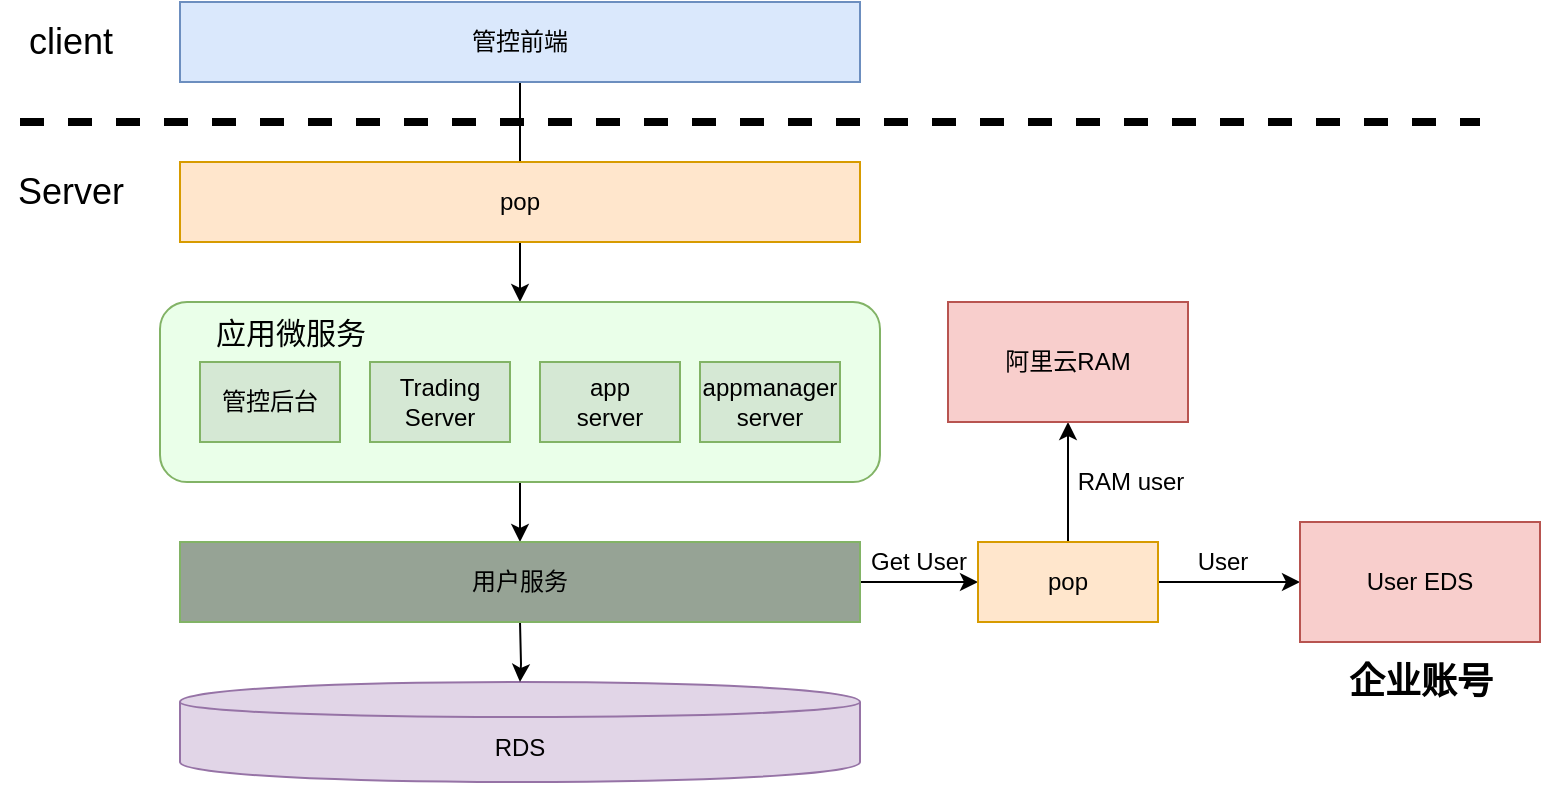 <mxfile version="14.6.13" type="github">
  <diagram id="z3EkflEHP3g3SHfT6AcB" name="Page-1">
    <mxGraphModel dx="2125" dy="752" grid="1" gridSize="10" guides="1" tooltips="1" connect="1" arrows="1" fold="1" page="1" pageScale="1" pageWidth="827" pageHeight="1169" math="0" shadow="0">
      <root>
        <mxCell id="0" />
        <mxCell id="1" parent="0" />
        <mxCell id="QyhtD6lABOpPmDqngVYn-3" value="" style="edgeStyle=orthogonalEdgeStyle;rounded=0;orthogonalLoop=1;jettySize=auto;html=1;entryX=0.5;entryY=0;entryDx=0;entryDy=0;" parent="1" source="QyhtD6lABOpPmDqngVYn-4" target="QyhtD6lABOpPmDqngVYn-20" edge="1">
          <mxGeometry relative="1" as="geometry">
            <mxPoint x="250" y="260" as="targetPoint" />
          </mxGeometry>
        </mxCell>
        <mxCell id="QyhtD6lABOpPmDqngVYn-4" value="管控前端" style="rounded=0;whiteSpace=wrap;html=1;fillColor=#dae8fc;strokeColor=#6c8ebf;" parent="1" vertex="1">
          <mxGeometry x="80" y="120" width="340" height="40" as="geometry" />
        </mxCell>
        <mxCell id="QyhtD6lABOpPmDqngVYn-5" value="pop" style="rounded=0;whiteSpace=wrap;html=1;fillColor=#ffe6cc;strokeColor=#d79b00;" parent="1" vertex="1">
          <mxGeometry x="80" y="200" width="340" height="40" as="geometry" />
        </mxCell>
        <mxCell id="QyhtD6lABOpPmDqngVYn-15" value="RDS" style="shape=cylinder;whiteSpace=wrap;html=1;boundedLbl=1;backgroundOutline=1;rounded=0;fillColor=#e1d5e7;strokeColor=#9673a6;" parent="1" vertex="1">
          <mxGeometry x="80" y="460" width="340" height="50" as="geometry" />
        </mxCell>
        <mxCell id="QyhtD6lABOpPmDqngVYn-16" value="" style="endArrow=none;html=1;rounded=0;dashed=1;strokeWidth=4;" parent="1" edge="1">
          <mxGeometry relative="1" as="geometry">
            <mxPoint y="180" as="sourcePoint" />
            <mxPoint x="730" y="180" as="targetPoint" />
          </mxGeometry>
        </mxCell>
        <mxCell id="QyhtD6lABOpPmDqngVYn-17" value="&lt;font style=&quot;font-size: 18px&quot;&gt;client&lt;/font&gt;" style="text;html=1;align=center;verticalAlign=middle;resizable=0;points=[];autosize=1;strokeColor=none;" parent="1" vertex="1">
          <mxGeometry x="-5" y="130" width="60" height="20" as="geometry" />
        </mxCell>
        <mxCell id="QyhtD6lABOpPmDqngVYn-18" value="Server" style="text;html=1;align=center;verticalAlign=middle;resizable=0;points=[];autosize=1;strokeColor=none;fontSize=18;" parent="1" vertex="1">
          <mxGeometry x="-10" y="200" width="70" height="30" as="geometry" />
        </mxCell>
        <mxCell id="QyhtD6lABOpPmDqngVYn-22" value="" style="edgeStyle=orthogonalEdgeStyle;rounded=0;orthogonalLoop=1;jettySize=auto;html=1;" parent="1" target="QyhtD6lABOpPmDqngVYn-15" edge="1">
          <mxGeometry relative="1" as="geometry">
            <mxPoint x="250" y="430" as="sourcePoint" />
          </mxGeometry>
        </mxCell>
        <mxCell id="J4TN-V5YyAvQxkIf4O0O-11" value="" style="edgeStyle=orthogonalEdgeStyle;rounded=0;orthogonalLoop=1;jettySize=auto;html=1;" parent="1" source="QyhtD6lABOpPmDqngVYn-20" target="J4TN-V5YyAvQxkIf4O0O-10" edge="1">
          <mxGeometry relative="1" as="geometry" />
        </mxCell>
        <mxCell id="QyhtD6lABOpPmDqngVYn-20" value="" style="rounded=1;whiteSpace=wrap;html=1;strokeColor=#82b366;fillColor=#EAFFE9;" parent="1" vertex="1">
          <mxGeometry x="70" y="270" width="360" height="90" as="geometry" />
        </mxCell>
        <mxCell id="QyhtD6lABOpPmDqngVYn-24" value="&lt;b&gt;&lt;font style=&quot;font-size: 18px&quot;&gt;企业账号&lt;/font&gt;&lt;/b&gt;" style="text;html=1;align=center;verticalAlign=middle;resizable=0;points=[];autosize=1;strokeColor=none;" parent="1" vertex="1">
          <mxGeometry x="655" y="450" width="90" height="20" as="geometry" />
        </mxCell>
        <mxCell id="J4TN-V5YyAvQxkIf4O0O-5" value="&lt;font style=&quot;font-size: 15px&quot;&gt;应用微服务&lt;/font&gt;" style="text;html=1;align=center;verticalAlign=middle;resizable=0;points=[];autosize=1;strokeColor=none;fontSize=18;" parent="1" vertex="1">
          <mxGeometry x="90" y="270" width="90" height="30" as="geometry" />
        </mxCell>
        <mxCell id="J4TN-V5YyAvQxkIf4O0O-6" value="Trading Server" style="rounded=0;whiteSpace=wrap;html=1;fillColor=#d5e8d4;strokeColor=#82b366;" parent="1" vertex="1">
          <mxGeometry x="175" y="300" width="70" height="40" as="geometry" />
        </mxCell>
        <mxCell id="J4TN-V5YyAvQxkIf4O0O-7" value="app&lt;br&gt;server" style="rounded=0;whiteSpace=wrap;html=1;fillColor=#d5e8d4;strokeColor=#82b366;" parent="1" vertex="1">
          <mxGeometry x="260" y="300" width="70" height="40" as="geometry" />
        </mxCell>
        <mxCell id="J4TN-V5YyAvQxkIf4O0O-8" value="appmanager&lt;br&gt;server" style="rounded=0;whiteSpace=wrap;html=1;fillColor=#d5e8d4;strokeColor=#82b366;" parent="1" vertex="1">
          <mxGeometry x="340" y="300" width="70" height="40" as="geometry" />
        </mxCell>
        <mxCell id="J4TN-V5YyAvQxkIf4O0O-9" value="管控后台" style="rounded=0;whiteSpace=wrap;html=1;fillColor=#d5e8d4;strokeColor=#82b366;" parent="1" vertex="1">
          <mxGeometry x="90" y="300" width="70" height="40" as="geometry" />
        </mxCell>
        <mxCell id="J4TN-V5YyAvQxkIf4O0O-18" value="" style="edgeStyle=orthogonalEdgeStyle;rounded=0;orthogonalLoop=1;jettySize=auto;html=1;exitX=1;exitY=0.5;exitDx=0;exitDy=0;entryX=0;entryY=0.5;entryDx=0;entryDy=0;" parent="1" source="J4TN-V5YyAvQxkIf4O0O-10" target="J4TN-V5YyAvQxkIf4O0O-19" edge="1">
          <mxGeometry relative="1" as="geometry">
            <mxPoint x="459" y="410" as="sourcePoint" />
            <mxPoint x="469" y="410" as="targetPoint" />
          </mxGeometry>
        </mxCell>
        <mxCell id="J4TN-V5YyAvQxkIf4O0O-10" value="用户服务" style="rounded=0;whiteSpace=wrap;html=1;strokeColor=#82b366;fillColor=#96A395;" parent="1" vertex="1">
          <mxGeometry x="80" y="390" width="340" height="40" as="geometry" />
        </mxCell>
        <mxCell id="J4TN-V5YyAvQxkIf4O0O-21" value="" style="edgeStyle=orthogonalEdgeStyle;rounded=0;orthogonalLoop=1;jettySize=auto;html=1;" parent="1" source="J4TN-V5YyAvQxkIf4O0O-19" target="J4TN-V5YyAvQxkIf4O0O-20" edge="1">
          <mxGeometry relative="1" as="geometry" />
        </mxCell>
        <mxCell id="J4TN-V5YyAvQxkIf4O0O-35" value="" style="edgeStyle=orthogonalEdgeStyle;rounded=0;orthogonalLoop=1;jettySize=auto;html=1;strokeColor=#000000;strokeWidth=1;" parent="1" source="J4TN-V5YyAvQxkIf4O0O-19" target="J4TN-V5YyAvQxkIf4O0O-25" edge="1">
          <mxGeometry relative="1" as="geometry" />
        </mxCell>
        <mxCell id="J4TN-V5YyAvQxkIf4O0O-19" value="pop" style="rounded=0;whiteSpace=wrap;html=1;fillColor=#ffe6cc;strokeColor=#d79b00;" parent="1" vertex="1">
          <mxGeometry x="479" y="390" width="90" height="40" as="geometry" />
        </mxCell>
        <mxCell id="J4TN-V5YyAvQxkIf4O0O-20" value="&lt;span&gt;User EDS&lt;/span&gt;" style="whiteSpace=wrap;html=1;rounded=0;fillColor=#f8cecc;strokeColor=#b85450;" parent="1" vertex="1">
          <mxGeometry x="640" y="380" width="120" height="60" as="geometry" />
        </mxCell>
        <mxCell id="J4TN-V5YyAvQxkIf4O0O-22" value="User" style="text;html=1;align=center;verticalAlign=middle;resizable=0;points=[];autosize=1;strokeColor=none;" parent="1" vertex="1">
          <mxGeometry x="581" y="390" width="40" height="20" as="geometry" />
        </mxCell>
        <mxCell id="J4TN-V5YyAvQxkIf4O0O-25" value="&lt;span&gt;阿里云RAM&lt;/span&gt;" style="whiteSpace=wrap;html=1;rounded=0;fillColor=#f8cecc;strokeColor=#b85450;" parent="1" vertex="1">
          <mxGeometry x="464" y="270" width="120" height="60" as="geometry" />
        </mxCell>
        <mxCell id="J4TN-V5YyAvQxkIf4O0O-36" value="RAM user" style="text;html=1;align=center;verticalAlign=middle;resizable=0;points=[];autosize=1;strokeColor=none;" parent="1" vertex="1">
          <mxGeometry x="520" y="350" width="70" height="20" as="geometry" />
        </mxCell>
        <mxCell id="J4TN-V5YyAvQxkIf4O0O-37" value="Get User" style="text;html=1;align=center;verticalAlign=middle;resizable=0;points=[];autosize=1;strokeColor=none;" parent="1" vertex="1">
          <mxGeometry x="419" y="390" width="60" height="20" as="geometry" />
        </mxCell>
      </root>
    </mxGraphModel>
  </diagram>
</mxfile>
